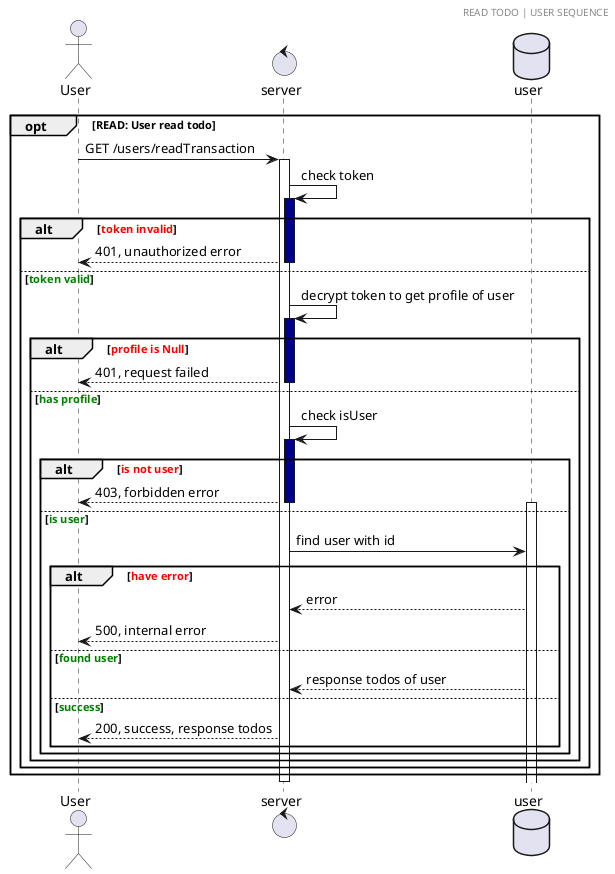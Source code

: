 @startuml read todo user sequence

header READ TODO | USER SEQUENCE
actor User 
control server
database user

opt READ: User read todo
  User -> server: GET /users/readTransaction
  activate server
  server -> server: check token
  activate server #DarkBlue
  alt <font color=red>token invalid</font>
    server --> User: 401, unauthorized error
    deactivate server
  else <font color=green>token valid</font>
    server -> server: decrypt token to get profile of user
    activate server #DarkBlue
    alt <font color=red>profile is Null</font>
      server --> User : 401, request failed
      deactivate server
      else <font color=green>has profile</font>
        server -> server: check isUser
        activate server #DarkBlue
      alt <font color=red>is not user</font>
        server --> User: 403, forbidden error
        deactivate server
      else <font color=green>is user</font>
      activate user
      server -> user: find user with id
      alt <font color=red>have error</font>
        user --> server: error
        server --> User: 500, internal error
      else <font color=green>found user</font>
          user --> server: response todos of user
      else <font color=green>success</font>
          server --> User: 200, success, response todos
        end
      end
    end
  end
  end
  
    deactivate server


@enduml